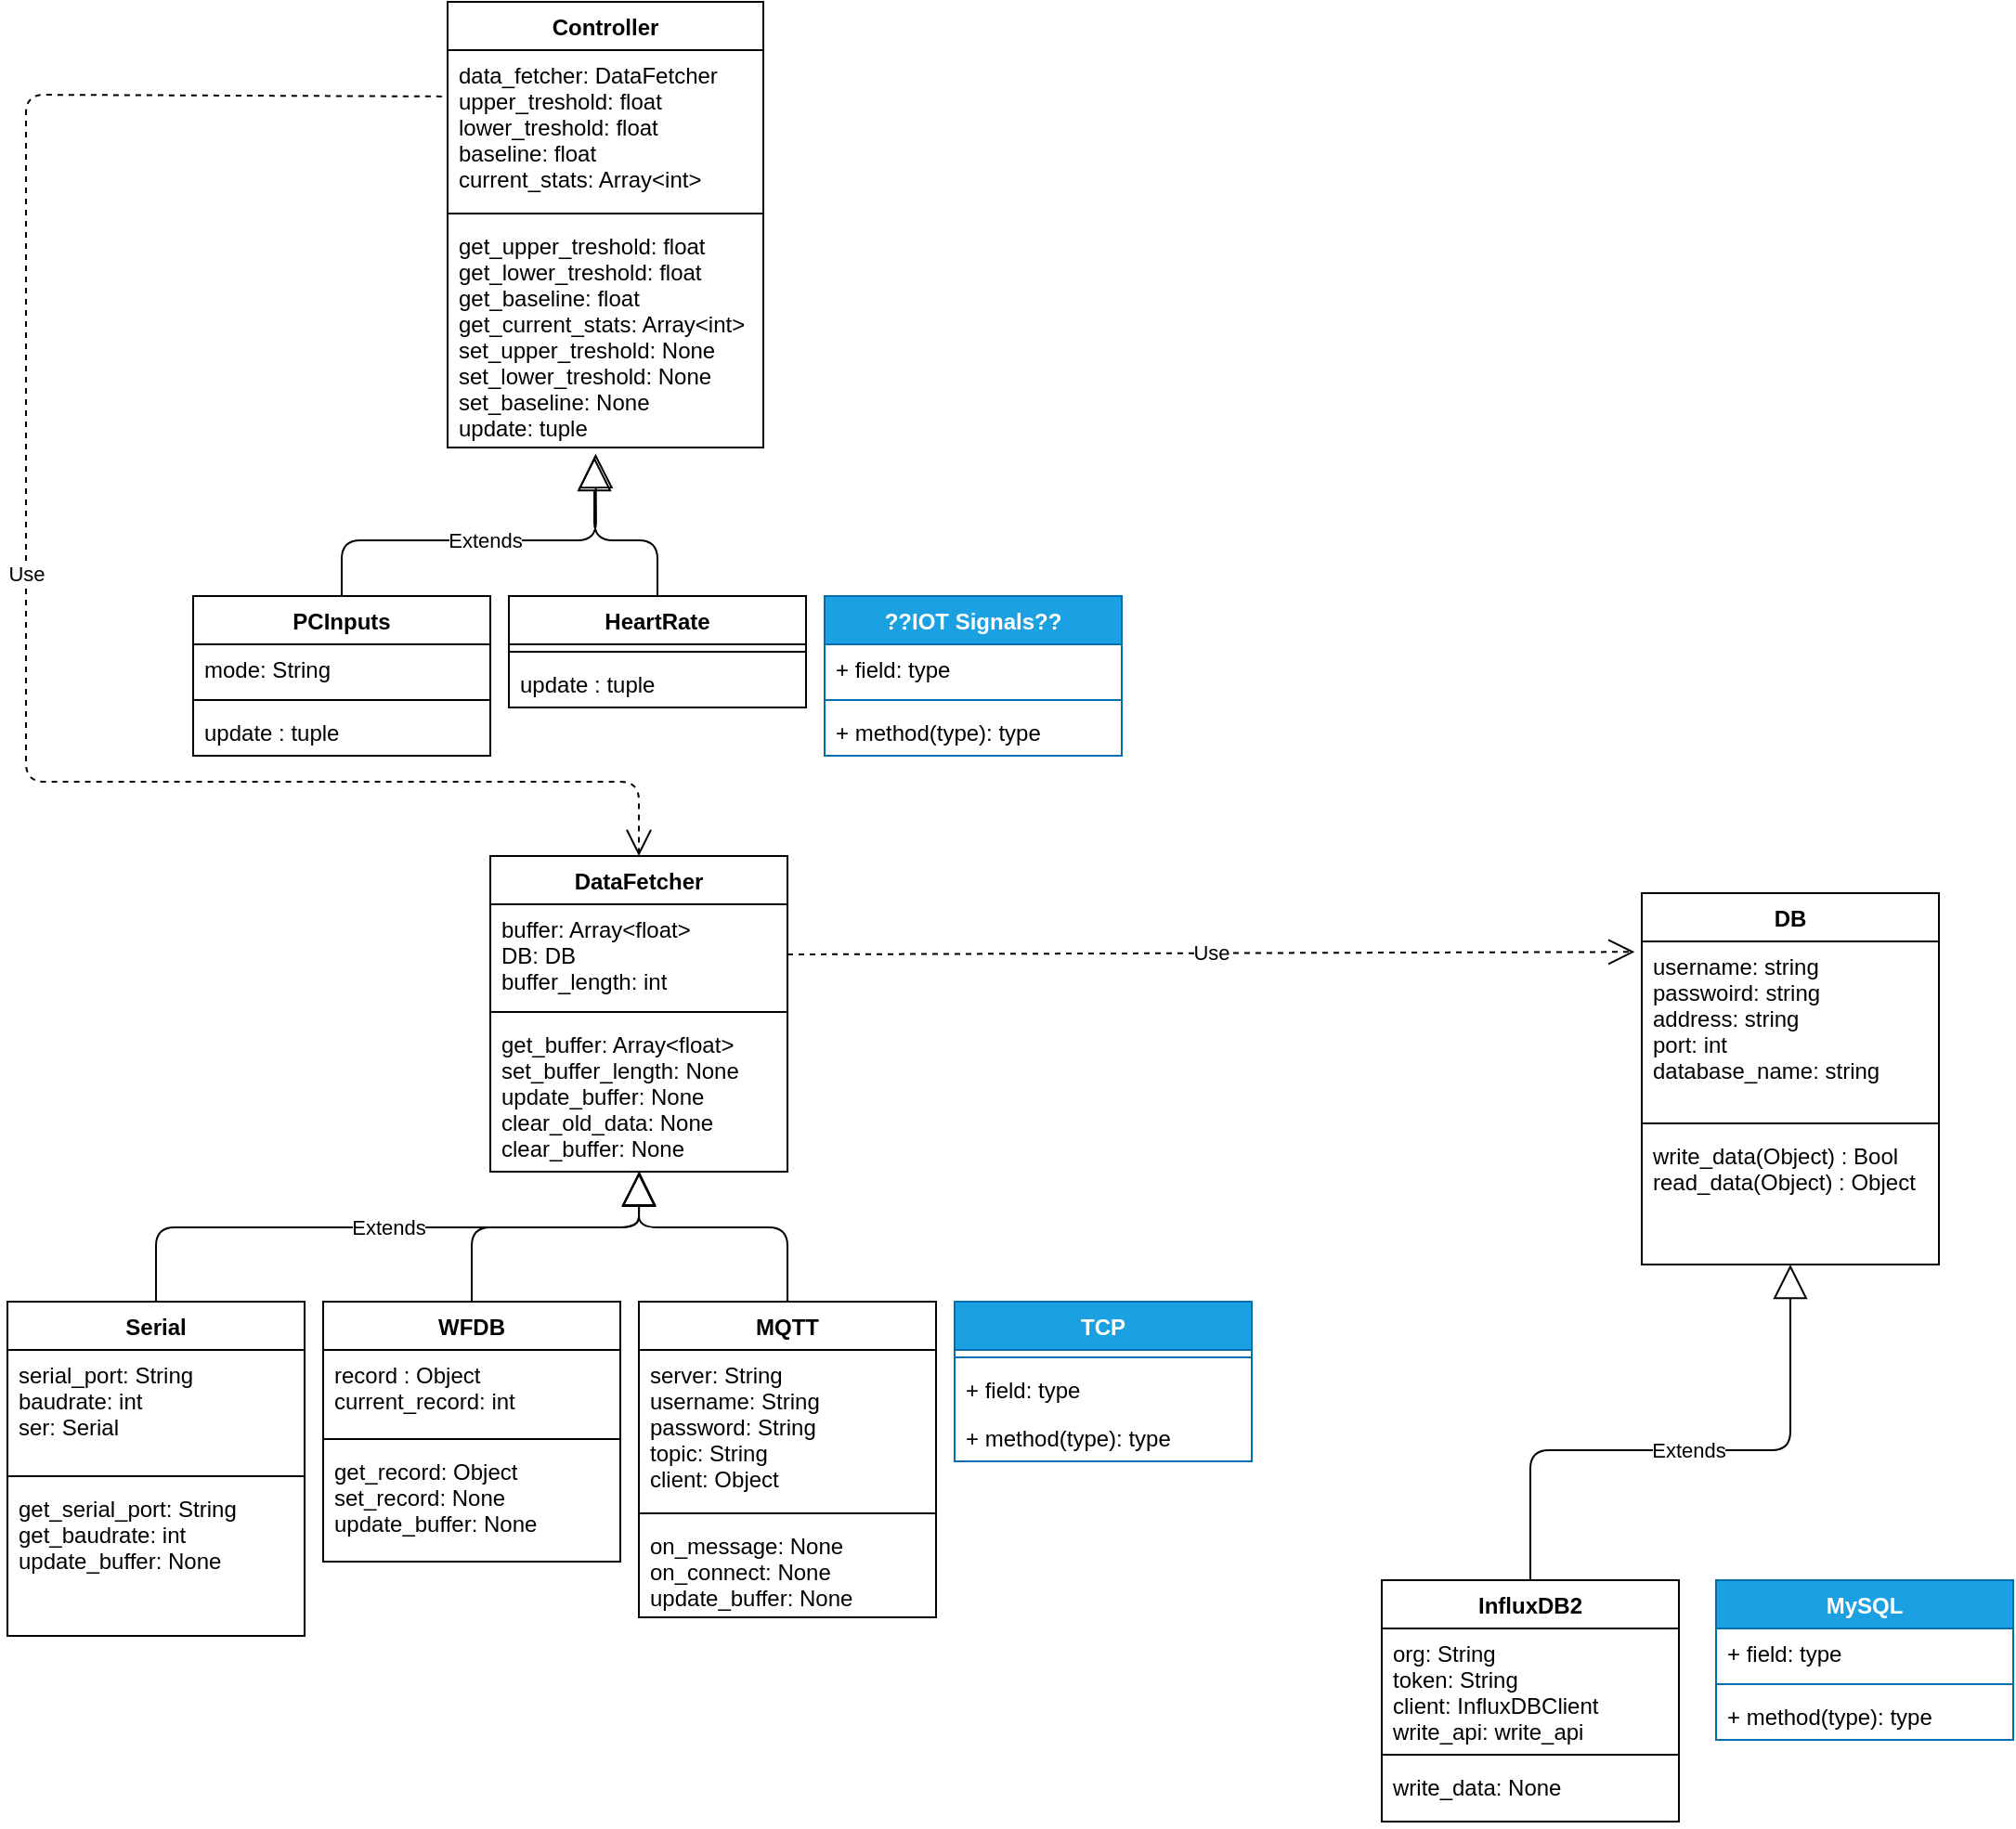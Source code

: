 <mxfile>
    <diagram id="FBWRzjCQEsOsmjvGhk_0" name="Page-1">
        <mxGraphModel dx="2252" dy="1340" grid="1" gridSize="10" guides="1" tooltips="1" connect="1" arrows="1" fold="1" page="1" pageScale="1" pageWidth="827" pageHeight="1169" math="0" shadow="0">
            <root>
                <mxCell id="0"/>
                <mxCell id="1" parent="0"/>
                <mxCell id="6" value="DB" style="swimlane;fontStyle=1;align=center;verticalAlign=top;childLayout=stackLayout;horizontal=1;startSize=26;horizontalStack=0;resizeParent=1;resizeParentMax=0;resizeLast=0;collapsible=1;marginBottom=0;" parent="1" vertex="1">
                    <mxGeometry x="230" y="530" width="160" height="200" as="geometry"/>
                </mxCell>
                <mxCell id="7" value="username: string&#10;passwoird: string&#10;address: string&#10;port: int&#10;database_name: string" style="text;strokeColor=none;fillColor=none;align=left;verticalAlign=top;spacingLeft=4;spacingRight=4;overflow=hidden;rotatable=0;points=[[0,0.5],[1,0.5]];portConstraint=eastwest;" parent="6" vertex="1">
                    <mxGeometry y="26" width="160" height="94" as="geometry"/>
                </mxCell>
                <mxCell id="8" value="" style="line;strokeWidth=1;fillColor=none;align=left;verticalAlign=middle;spacingTop=-1;spacingLeft=3;spacingRight=3;rotatable=0;labelPosition=right;points=[];portConstraint=eastwest;strokeColor=inherit;" parent="6" vertex="1">
                    <mxGeometry y="120" width="160" height="8" as="geometry"/>
                </mxCell>
                <mxCell id="9" value="write_data(Object) : Bool&#10;read_data(Object) : Object" style="text;strokeColor=none;fillColor=none;align=left;verticalAlign=top;spacingLeft=4;spacingRight=4;overflow=hidden;rotatable=0;points=[[0,0.5],[1,0.5]];portConstraint=eastwest;" parent="6" vertex="1">
                    <mxGeometry y="128" width="160" height="72" as="geometry"/>
                </mxCell>
                <mxCell id="11" value="InfluxDB2" style="swimlane;fontStyle=1;align=center;verticalAlign=top;childLayout=stackLayout;horizontal=1;startSize=26;horizontalStack=0;resizeParent=1;resizeParentMax=0;resizeLast=0;collapsible=1;marginBottom=0;" parent="1" vertex="1">
                    <mxGeometry x="90" y="900" width="160" height="130" as="geometry"/>
                </mxCell>
                <mxCell id="12" value="org: String&#10;token: String&#10;client: InfluxDBClient&#10;write_api: write_api" style="text;strokeColor=none;fillColor=none;align=left;verticalAlign=top;spacingLeft=4;spacingRight=4;overflow=hidden;rotatable=0;points=[[0,0.5],[1,0.5]];portConstraint=eastwest;" parent="11" vertex="1">
                    <mxGeometry y="26" width="160" height="64" as="geometry"/>
                </mxCell>
                <mxCell id="13" value="" style="line;strokeWidth=1;fillColor=none;align=left;verticalAlign=middle;spacingTop=-1;spacingLeft=3;spacingRight=3;rotatable=0;labelPosition=right;points=[];portConstraint=eastwest;strokeColor=inherit;" parent="11" vertex="1">
                    <mxGeometry y="90" width="160" height="8" as="geometry"/>
                </mxCell>
                <mxCell id="14" value="write_data: None" style="text;strokeColor=none;fillColor=none;align=left;verticalAlign=top;spacingLeft=4;spacingRight=4;overflow=hidden;rotatable=0;points=[[0,0.5],[1,0.5]];portConstraint=eastwest;" parent="11" vertex="1">
                    <mxGeometry y="98" width="160" height="32" as="geometry"/>
                </mxCell>
                <mxCell id="16" value="Extends" style="endArrow=block;endSize=16;endFill=0;html=1;exitX=0.5;exitY=0;exitDx=0;exitDy=0;entryX=0.5;entryY=1;entryDx=0;entryDy=0;" parent="1" source="11" target="6" edge="1">
                    <mxGeometry width="160" relative="1" as="geometry">
                        <mxPoint x="190" y="790" as="sourcePoint"/>
                        <mxPoint x="350" y="790" as="targetPoint"/>
                        <Array as="points">
                            <mxPoint x="170" y="830"/>
                            <mxPoint x="310" y="830"/>
                        </Array>
                    </mxGeometry>
                </mxCell>
                <mxCell id="17" value="Controller" style="swimlane;fontStyle=1;align=center;verticalAlign=top;childLayout=stackLayout;horizontal=1;startSize=26;horizontalStack=0;resizeParent=1;resizeParentMax=0;resizeLast=0;collapsible=1;marginBottom=0;" parent="1" vertex="1">
                    <mxGeometry x="-413" y="50" width="170" height="240" as="geometry"/>
                </mxCell>
                <mxCell id="18" value="data_fetcher: DataFetcher&#10;upper_treshold: float&#10;lower_treshold: float&#10;baseline: float&#10;current_stats: Array&lt;int&gt;&#10;" style="text;strokeColor=none;fillColor=none;align=left;verticalAlign=top;spacingLeft=4;spacingRight=4;overflow=hidden;rotatable=0;points=[[0,0.5],[1,0.5]];portConstraint=eastwest;" parent="17" vertex="1">
                    <mxGeometry y="26" width="170" height="84" as="geometry"/>
                </mxCell>
                <mxCell id="19" value="" style="line;strokeWidth=1;fillColor=none;align=left;verticalAlign=middle;spacingTop=-1;spacingLeft=3;spacingRight=3;rotatable=0;labelPosition=right;points=[];portConstraint=eastwest;strokeColor=inherit;" parent="17" vertex="1">
                    <mxGeometry y="110" width="170" height="8" as="geometry"/>
                </mxCell>
                <mxCell id="20" value="get_upper_treshold: float&#10;get_lower_treshold: float&#10;get_baseline: float&#10;get_current_stats: Array&lt;int&gt;&#10;set_upper_treshold: None&#10;set_lower_treshold: None&#10;set_baseline: None&#10;update: tuple" style="text;strokeColor=none;fillColor=none;align=left;verticalAlign=top;spacingLeft=4;spacingRight=4;overflow=hidden;rotatable=0;points=[[0,0.5],[1,0.5]];portConstraint=eastwest;" parent="17" vertex="1">
                    <mxGeometry y="118" width="170" height="122" as="geometry"/>
                </mxCell>
                <mxCell id="21" value="PCInputs" style="swimlane;fontStyle=1;align=center;verticalAlign=top;childLayout=stackLayout;horizontal=1;startSize=26;horizontalStack=0;resizeParent=1;resizeParentMax=0;resizeLast=0;collapsible=1;marginBottom=0;" parent="1" vertex="1">
                    <mxGeometry x="-550" y="370" width="160" height="86" as="geometry"/>
                </mxCell>
                <mxCell id="22" value="mode: String" style="text;strokeColor=none;fillColor=none;align=left;verticalAlign=top;spacingLeft=4;spacingRight=4;overflow=hidden;rotatable=0;points=[[0,0.5],[1,0.5]];portConstraint=eastwest;" parent="21" vertex="1">
                    <mxGeometry y="26" width="160" height="26" as="geometry"/>
                </mxCell>
                <mxCell id="23" value="" style="line;strokeWidth=1;fillColor=none;align=left;verticalAlign=middle;spacingTop=-1;spacingLeft=3;spacingRight=3;rotatable=0;labelPosition=right;points=[];portConstraint=eastwest;strokeColor=inherit;" parent="21" vertex="1">
                    <mxGeometry y="52" width="160" height="8" as="geometry"/>
                </mxCell>
                <mxCell id="24" value="update : tuple" style="text;strokeColor=none;fillColor=none;align=left;verticalAlign=top;spacingLeft=4;spacingRight=4;overflow=hidden;rotatable=0;points=[[0,0.5],[1,0.5]];portConstraint=eastwest;" parent="21" vertex="1">
                    <mxGeometry y="60" width="160" height="26" as="geometry"/>
                </mxCell>
                <mxCell id="29" value="DataFetcher" style="swimlane;fontStyle=1;align=center;verticalAlign=top;childLayout=stackLayout;horizontal=1;startSize=26;horizontalStack=0;resizeParent=1;resizeParentMax=0;resizeLast=0;collapsible=1;marginBottom=0;" parent="1" vertex="1">
                    <mxGeometry x="-390" y="510" width="160" height="170" as="geometry"/>
                </mxCell>
                <mxCell id="30" value="buffer: Array&lt;float&gt;&#10;DB: DB&#10;buffer_length: int" style="text;strokeColor=none;fillColor=none;align=left;verticalAlign=top;spacingLeft=4;spacingRight=4;overflow=hidden;rotatable=0;points=[[0,0.5],[1,0.5]];portConstraint=eastwest;" parent="29" vertex="1">
                    <mxGeometry y="26" width="160" height="54" as="geometry"/>
                </mxCell>
                <mxCell id="31" value="" style="line;strokeWidth=1;fillColor=none;align=left;verticalAlign=middle;spacingTop=-1;spacingLeft=3;spacingRight=3;rotatable=0;labelPosition=right;points=[];portConstraint=eastwest;strokeColor=inherit;" parent="29" vertex="1">
                    <mxGeometry y="80" width="160" height="8" as="geometry"/>
                </mxCell>
                <mxCell id="32" value="get_buffer: Array&lt;float&gt;&#10;set_buffer_length: None&#10;update_buffer: None&#10;clear_old_data: None&#10;clear_buffer: None" style="text;strokeColor=none;fillColor=none;align=left;verticalAlign=top;spacingLeft=4;spacingRight=4;overflow=hidden;rotatable=0;points=[[0,0.5],[1,0.5]];portConstraint=eastwest;" parent="29" vertex="1">
                    <mxGeometry y="88" width="160" height="82" as="geometry"/>
                </mxCell>
                <mxCell id="33" value="Serial" style="swimlane;fontStyle=1;align=center;verticalAlign=top;childLayout=stackLayout;horizontal=1;startSize=26;horizontalStack=0;resizeParent=1;resizeParentMax=0;resizeLast=0;collapsible=1;marginBottom=0;" parent="1" vertex="1">
                    <mxGeometry x="-650" y="750" width="160" height="180" as="geometry"/>
                </mxCell>
                <mxCell id="34" value="serial_port: String&#10;baudrate: int&#10;ser: Serial" style="text;strokeColor=none;fillColor=none;align=left;verticalAlign=top;spacingLeft=4;spacingRight=4;overflow=hidden;rotatable=0;points=[[0,0.5],[1,0.5]];portConstraint=eastwest;" parent="33" vertex="1">
                    <mxGeometry y="26" width="160" height="64" as="geometry"/>
                </mxCell>
                <mxCell id="35" value="" style="line;strokeWidth=1;fillColor=none;align=left;verticalAlign=middle;spacingTop=-1;spacingLeft=3;spacingRight=3;rotatable=0;labelPosition=right;points=[];portConstraint=eastwest;strokeColor=inherit;" parent="33" vertex="1">
                    <mxGeometry y="90" width="160" height="8" as="geometry"/>
                </mxCell>
                <mxCell id="36" value="get_serial_port: String&#10;get_baudrate: int&#10;update_buffer: None" style="text;strokeColor=none;fillColor=none;align=left;verticalAlign=top;spacingLeft=4;spacingRight=4;overflow=hidden;rotatable=0;points=[[0,0.5],[1,0.5]];portConstraint=eastwest;" parent="33" vertex="1">
                    <mxGeometry y="98" width="160" height="82" as="geometry"/>
                </mxCell>
                <mxCell id="37" value="MQTT" style="swimlane;fontStyle=1;align=center;verticalAlign=top;childLayout=stackLayout;horizontal=1;startSize=26;horizontalStack=0;resizeParent=1;resizeParentMax=0;resizeLast=0;collapsible=1;marginBottom=0;" parent="1" vertex="1">
                    <mxGeometry x="-310" y="750" width="160" height="170" as="geometry"/>
                </mxCell>
                <mxCell id="38" value="server: String&#10;username: String&#10;password: String&#10;topic: String&#10;client: Object" style="text;strokeColor=none;fillColor=none;align=left;verticalAlign=top;spacingLeft=4;spacingRight=4;overflow=hidden;rotatable=0;points=[[0,0.5],[1,0.5]];portConstraint=eastwest;" parent="37" vertex="1">
                    <mxGeometry y="26" width="160" height="84" as="geometry"/>
                </mxCell>
                <mxCell id="39" value="" style="line;strokeWidth=1;fillColor=none;align=left;verticalAlign=middle;spacingTop=-1;spacingLeft=3;spacingRight=3;rotatable=0;labelPosition=right;points=[];portConstraint=eastwest;strokeColor=inherit;" parent="37" vertex="1">
                    <mxGeometry y="110" width="160" height="8" as="geometry"/>
                </mxCell>
                <mxCell id="40" value="on_message: None&#10;on_connect: None&#10;update_buffer: None" style="text;strokeColor=none;fillColor=none;align=left;verticalAlign=top;spacingLeft=4;spacingRight=4;overflow=hidden;rotatable=0;points=[[0,0.5],[1,0.5]];portConstraint=eastwest;" parent="37" vertex="1">
                    <mxGeometry y="118" width="160" height="52" as="geometry"/>
                </mxCell>
                <mxCell id="41" value="WFDB" style="swimlane;fontStyle=1;align=center;verticalAlign=top;childLayout=stackLayout;horizontal=1;startSize=26;horizontalStack=0;resizeParent=1;resizeParentMax=0;resizeLast=0;collapsible=1;marginBottom=0;" parent="1" vertex="1">
                    <mxGeometry x="-480" y="750" width="160" height="140" as="geometry"/>
                </mxCell>
                <mxCell id="42" value="record : Object&#10;current_record: int" style="text;strokeColor=none;fillColor=none;align=left;verticalAlign=top;spacingLeft=4;spacingRight=4;overflow=hidden;rotatable=0;points=[[0,0.5],[1,0.5]];portConstraint=eastwest;" parent="41" vertex="1">
                    <mxGeometry y="26" width="160" height="44" as="geometry"/>
                </mxCell>
                <mxCell id="43" value="" style="line;strokeWidth=1;fillColor=none;align=left;verticalAlign=middle;spacingTop=-1;spacingLeft=3;spacingRight=3;rotatable=0;labelPosition=right;points=[];portConstraint=eastwest;strokeColor=inherit;" parent="41" vertex="1">
                    <mxGeometry y="70" width="160" height="8" as="geometry"/>
                </mxCell>
                <mxCell id="44" value="get_record: Object&#10;set_record: None&#10;update_buffer: None" style="text;strokeColor=none;fillColor=none;align=left;verticalAlign=top;spacingLeft=4;spacingRight=4;overflow=hidden;rotatable=0;points=[[0,0.5],[1,0.5]];portConstraint=eastwest;" parent="41" vertex="1">
                    <mxGeometry y="78" width="160" height="62" as="geometry"/>
                </mxCell>
                <mxCell id="45" value="TCP" style="swimlane;fontStyle=1;align=center;verticalAlign=top;childLayout=stackLayout;horizontal=1;startSize=26;horizontalStack=0;resizeParent=1;resizeParentMax=0;resizeLast=0;collapsible=1;marginBottom=0;fillColor=#1ba1e2;fontColor=#ffffff;strokeColor=#006EAF;" parent="1" vertex="1">
                    <mxGeometry x="-140" y="750" width="160" height="86" as="geometry"/>
                </mxCell>
                <mxCell id="47" value="" style="line;strokeWidth=1;fillColor=none;align=left;verticalAlign=middle;spacingTop=-1;spacingLeft=3;spacingRight=3;rotatable=0;labelPosition=right;points=[];portConstraint=eastwest;strokeColor=inherit;" parent="45" vertex="1">
                    <mxGeometry y="26" width="160" height="8" as="geometry"/>
                </mxCell>
                <mxCell id="46" value="+ field: type" style="text;strokeColor=none;fillColor=none;align=left;verticalAlign=top;spacingLeft=4;spacingRight=4;overflow=hidden;rotatable=0;points=[[0,0.5],[1,0.5]];portConstraint=eastwest;" parent="45" vertex="1">
                    <mxGeometry y="34" width="160" height="26" as="geometry"/>
                </mxCell>
                <mxCell id="48" value="+ method(type): type" style="text;strokeColor=none;fillColor=none;align=left;verticalAlign=top;spacingLeft=4;spacingRight=4;overflow=hidden;rotatable=0;points=[[0,0.5],[1,0.5]];portConstraint=eastwest;" parent="45" vertex="1">
                    <mxGeometry y="60" width="160" height="26" as="geometry"/>
                </mxCell>
                <mxCell id="51" value="Extends" style="endArrow=block;endSize=16;endFill=0;html=1;exitX=0.5;exitY=0;exitDx=0;exitDy=0;entryX=0.5;entryY=1.004;entryDx=0;entryDy=0;entryPerimeter=0;" parent="1" source="33" target="32" edge="1">
                    <mxGeometry width="160" relative="1" as="geometry">
                        <mxPoint x="-590" y="700" as="sourcePoint"/>
                        <mxPoint x="-430" y="700" as="targetPoint"/>
                        <Array as="points">
                            <mxPoint x="-570" y="710"/>
                            <mxPoint x="-310" y="710"/>
                        </Array>
                    </mxGeometry>
                </mxCell>
                <mxCell id="52" value="Extends" style="endArrow=block;endSize=16;endFill=0;html=1;exitX=0.5;exitY=0;exitDx=0;exitDy=0;entryX=0.469;entryY=1.028;entryDx=0;entryDy=0;entryPerimeter=0;" parent="1" source="21" target="20" edge="1">
                    <mxGeometry width="160" relative="1" as="geometry">
                        <mxPoint x="-470" y="340" as="sourcePoint"/>
                        <mxPoint x="-310" y="340" as="targetPoint"/>
                        <Array as="points">
                            <mxPoint x="-470" y="340"/>
                            <mxPoint x="-333" y="340"/>
                        </Array>
                    </mxGeometry>
                </mxCell>
                <mxCell id="54" value="Use" style="endArrow=open;endSize=12;dashed=1;html=1;exitX=-0.018;exitY=0.297;exitDx=0;exitDy=0;exitPerimeter=0;entryX=0.5;entryY=0;entryDx=0;entryDy=0;" parent="1" source="18" target="29" edge="1">
                    <mxGeometry width="160" relative="1" as="geometry">
                        <mxPoint x="-190" y="410" as="sourcePoint"/>
                        <mxPoint x="-30" y="410" as="targetPoint"/>
                        <Array as="points">
                            <mxPoint x="-640" y="100"/>
                            <mxPoint x="-640" y="470"/>
                            <mxPoint x="-310" y="470"/>
                        </Array>
                    </mxGeometry>
                </mxCell>
                <mxCell id="55" value="Use" style="endArrow=open;endSize=12;dashed=1;html=1;exitX=1;exitY=0.5;exitDx=0;exitDy=0;entryX=-0.024;entryY=0.06;entryDx=0;entryDy=0;entryPerimeter=0;" parent="1" source="30" target="7" edge="1">
                    <mxGeometry width="160" relative="1" as="geometry">
                        <mxPoint x="-50" y="600" as="sourcePoint"/>
                        <mxPoint x="110" y="600" as="targetPoint"/>
                    </mxGeometry>
                </mxCell>
                <mxCell id="56" value="MySQL" style="swimlane;fontStyle=1;align=center;verticalAlign=top;childLayout=stackLayout;horizontal=1;startSize=26;horizontalStack=0;resizeParent=1;resizeParentMax=0;resizeLast=0;collapsible=1;marginBottom=0;fillColor=#1ba1e2;fontColor=#ffffff;strokeColor=#006EAF;" parent="1" vertex="1">
                    <mxGeometry x="270" y="900" width="160" height="86" as="geometry"/>
                </mxCell>
                <mxCell id="57" value="+ field: type" style="text;strokeColor=none;fillColor=none;align=left;verticalAlign=top;spacingLeft=4;spacingRight=4;overflow=hidden;rotatable=0;points=[[0,0.5],[1,0.5]];portConstraint=eastwest;" parent="56" vertex="1">
                    <mxGeometry y="26" width="160" height="26" as="geometry"/>
                </mxCell>
                <mxCell id="58" value="" style="line;strokeWidth=1;fillColor=none;align=left;verticalAlign=middle;spacingTop=-1;spacingLeft=3;spacingRight=3;rotatable=0;labelPosition=right;points=[];portConstraint=eastwest;strokeColor=inherit;" parent="56" vertex="1">
                    <mxGeometry y="52" width="160" height="8" as="geometry"/>
                </mxCell>
                <mxCell id="59" value="+ method(type): type" style="text;strokeColor=none;fillColor=none;align=left;verticalAlign=top;spacingLeft=4;spacingRight=4;overflow=hidden;rotatable=0;points=[[0,0.5],[1,0.5]];portConstraint=eastwest;" parent="56" vertex="1">
                    <mxGeometry y="60" width="160" height="26" as="geometry"/>
                </mxCell>
                <mxCell id="60" value="??IOT Signals??" style="swimlane;fontStyle=1;align=center;verticalAlign=top;childLayout=stackLayout;horizontal=1;startSize=26;horizontalStack=0;resizeParent=1;resizeParentMax=0;resizeLast=0;collapsible=1;marginBottom=0;fillColor=#1ba1e2;fontColor=#ffffff;strokeColor=#006EAF;" parent="1" vertex="1">
                    <mxGeometry x="-210" y="370" width="160" height="86" as="geometry"/>
                </mxCell>
                <mxCell id="61" value="+ field: type" style="text;strokeColor=none;fillColor=none;align=left;verticalAlign=top;spacingLeft=4;spacingRight=4;overflow=hidden;rotatable=0;points=[[0,0.5],[1,0.5]];portConstraint=eastwest;" parent="60" vertex="1">
                    <mxGeometry y="26" width="160" height="26" as="geometry"/>
                </mxCell>
                <mxCell id="62" value="" style="line;strokeWidth=1;fillColor=none;align=left;verticalAlign=middle;spacingTop=-1;spacingLeft=3;spacingRight=3;rotatable=0;labelPosition=right;points=[];portConstraint=eastwest;strokeColor=inherit;" parent="60" vertex="1">
                    <mxGeometry y="52" width="160" height="8" as="geometry"/>
                </mxCell>
                <mxCell id="63" value="+ method(type): type" style="text;strokeColor=none;fillColor=none;align=left;verticalAlign=top;spacingLeft=4;spacingRight=4;overflow=hidden;rotatable=0;points=[[0,0.5],[1,0.5]];portConstraint=eastwest;" parent="60" vertex="1">
                    <mxGeometry y="60" width="160" height="26" as="geometry"/>
                </mxCell>
                <mxCell id="64" value="" style="endArrow=block;endSize=16;endFill=0;html=1;exitX=0.5;exitY=0;exitDx=0;exitDy=0;entryX=0.5;entryY=1;entryDx=0;entryDy=0;" parent="1" source="41" target="29" edge="1">
                    <mxGeometry width="160" relative="1" as="geometry">
                        <mxPoint x="-200" y="540" as="sourcePoint"/>
                        <mxPoint x="-280" y="690" as="targetPoint"/>
                        <Array as="points">
                            <mxPoint x="-400" y="710"/>
                            <mxPoint x="-310" y="710"/>
                        </Array>
                    </mxGeometry>
                </mxCell>
                <mxCell id="65" value="" style="endArrow=block;endSize=16;endFill=0;html=1;exitX=0.5;exitY=0;exitDx=0;exitDy=0;entryX=0.502;entryY=0.998;entryDx=0;entryDy=0;entryPerimeter=0;" parent="1" source="37" target="32" edge="1">
                    <mxGeometry x="-0.056" width="160" relative="1" as="geometry">
                        <mxPoint x="-340" y="690" as="sourcePoint"/>
                        <mxPoint x="-180" y="690" as="targetPoint"/>
                        <Array as="points">
                            <mxPoint x="-230" y="710"/>
                            <mxPoint x="-310" y="710"/>
                        </Array>
                        <mxPoint as="offset"/>
                    </mxGeometry>
                </mxCell>
                <mxCell id="66" value="HeartRate" style="swimlane;fontStyle=1;align=center;verticalAlign=top;childLayout=stackLayout;horizontal=1;startSize=26;horizontalStack=0;resizeParent=1;resizeParentMax=0;resizeLast=0;collapsible=1;marginBottom=0;" vertex="1" parent="1">
                    <mxGeometry x="-380" y="370" width="160" height="60" as="geometry"/>
                </mxCell>
                <mxCell id="68" value="" style="line;strokeWidth=1;fillColor=none;align=left;verticalAlign=middle;spacingTop=-1;spacingLeft=3;spacingRight=3;rotatable=0;labelPosition=right;points=[];portConstraint=eastwest;strokeColor=inherit;" vertex="1" parent="66">
                    <mxGeometry y="26" width="160" height="8" as="geometry"/>
                </mxCell>
                <mxCell id="69" value="update : tuple" style="text;strokeColor=none;fillColor=none;align=left;verticalAlign=top;spacingLeft=4;spacingRight=4;overflow=hidden;rotatable=0;points=[[0,0.5],[1,0.5]];portConstraint=eastwest;" vertex="1" parent="66">
                    <mxGeometry y="34" width="160" height="26" as="geometry"/>
                </mxCell>
                <mxCell id="70" value="" style="endArrow=block;endSize=16;endFill=0;html=1;exitX=0.5;exitY=0;exitDx=0;exitDy=0;entryX=0.465;entryY=1.041;entryDx=0;entryDy=0;entryPerimeter=0;" edge="1" parent="1" source="66" target="20">
                    <mxGeometry x="-0.083" y="10" width="160" relative="1" as="geometry">
                        <mxPoint x="-80" y="450" as="sourcePoint"/>
                        <mxPoint x="80" y="450" as="targetPoint"/>
                        <Array as="points">
                            <mxPoint x="-300" y="340"/>
                            <mxPoint x="-334" y="340"/>
                        </Array>
                        <mxPoint as="offset"/>
                    </mxGeometry>
                </mxCell>
            </root>
        </mxGraphModel>
    </diagram>
</mxfile>